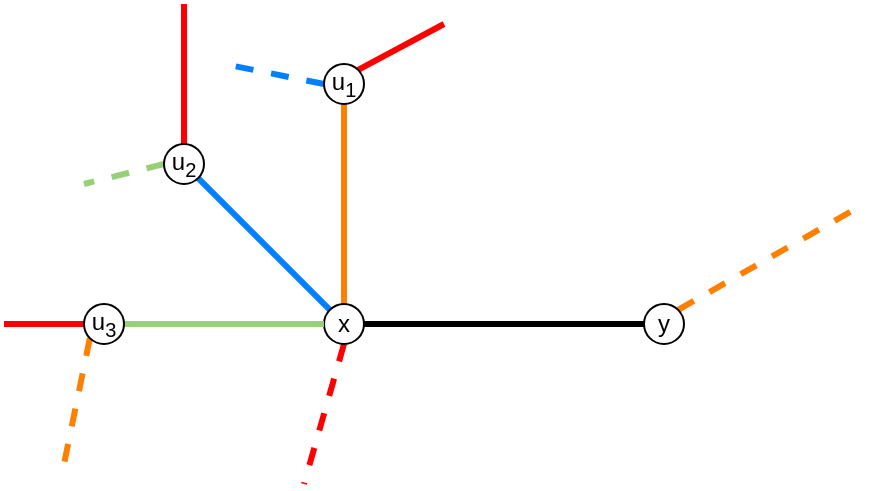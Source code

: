 <mxfile version="13.7.7" type="device"><diagram id="ZjUEnFiV5vJl2wLF2gZp" name="Page-1"><mxGraphModel dx="1162" dy="654" grid="1" gridSize="10" guides="1" tooltips="1" connect="1" arrows="1" fold="1" page="1" pageScale="1" pageWidth="2000" pageHeight="900" math="0" shadow="0"><root><mxCell id="0"/><mxCell id="1" parent="0"/><mxCell id="JeCc3-Yz0fm91ij1ouBe-13" style="edgeStyle=none;rounded=0;orthogonalLoop=1;jettySize=auto;html=1;exitX=0;exitY=0.5;exitDx=0;exitDy=0;dashed=1;endArrow=none;endFill=0;strokeWidth=3;strokeColor=#97D077;" edge="1" parent="1" source="JeCc3-Yz0fm91ij1ouBe-1"><mxGeometry relative="1" as="geometry"><mxPoint x="150" y="250" as="targetPoint"/></mxGeometry></mxCell><mxCell id="JeCc3-Yz0fm91ij1ouBe-17" style="edgeStyle=none;rounded=0;orthogonalLoop=1;jettySize=auto;html=1;exitX=1;exitY=1;exitDx=0;exitDy=0;entryX=0;entryY=0;entryDx=0;entryDy=0;endArrow=none;endFill=0;strokeWidth=3;strokeColor=#007FFF;" edge="1" parent="1" source="JeCc3-Yz0fm91ij1ouBe-1" target="JeCc3-Yz0fm91ij1ouBe-2"><mxGeometry relative="1" as="geometry"/></mxCell><mxCell id="JeCc3-Yz0fm91ij1ouBe-23" style="edgeStyle=none;rounded=0;orthogonalLoop=1;jettySize=auto;html=1;exitX=0.5;exitY=0;exitDx=0;exitDy=0;endArrow=none;endFill=0;strokeWidth=3;strokeColor=#FF0000;" edge="1" parent="1" source="JeCc3-Yz0fm91ij1ouBe-1"><mxGeometry relative="1" as="geometry"><mxPoint x="200" y="160" as="targetPoint"/></mxGeometry></mxCell><mxCell id="JeCc3-Yz0fm91ij1ouBe-1" value="&lt;span&gt;u&lt;/span&gt;&lt;sub&gt;2&lt;/sub&gt;" style="ellipse;whiteSpace=wrap;html=1;aspect=fixed;" vertex="1" parent="1"><mxGeometry x="190" y="230" width="20" height="20" as="geometry"/></mxCell><mxCell id="JeCc3-Yz0fm91ij1ouBe-15" style="edgeStyle=none;rounded=0;orthogonalLoop=1;jettySize=auto;html=1;exitX=0.5;exitY=1;exitDx=0;exitDy=0;dashed=1;endArrow=none;endFill=0;strokeWidth=3;strokeColor=#FF0000;" edge="1" parent="1" source="JeCc3-Yz0fm91ij1ouBe-2"><mxGeometry relative="1" as="geometry"><mxPoint x="260" y="400" as="targetPoint"/></mxGeometry></mxCell><mxCell id="JeCc3-Yz0fm91ij1ouBe-16" style="edgeStyle=none;rounded=0;orthogonalLoop=1;jettySize=auto;html=1;exitX=1;exitY=0.5;exitDx=0;exitDy=0;entryX=0;entryY=0.5;entryDx=0;entryDy=0;endArrow=none;endFill=0;strokeWidth=3;" edge="1" parent="1" source="JeCc3-Yz0fm91ij1ouBe-2" target="JeCc3-Yz0fm91ij1ouBe-9"><mxGeometry relative="1" as="geometry"/></mxCell><mxCell id="JeCc3-Yz0fm91ij1ouBe-19" style="edgeStyle=none;rounded=0;orthogonalLoop=1;jettySize=auto;html=1;exitX=0.5;exitY=0;exitDx=0;exitDy=0;entryX=0.5;entryY=1;entryDx=0;entryDy=0;endArrow=none;endFill=0;strokeColor=#000000;strokeWidth=3;" edge="1" parent="1" source="JeCc3-Yz0fm91ij1ouBe-2" target="JeCc3-Yz0fm91ij1ouBe-3"><mxGeometry relative="1" as="geometry"/></mxCell><mxCell id="JeCc3-Yz0fm91ij1ouBe-20" value="" style="edgeStyle=none;rounded=0;orthogonalLoop=1;jettySize=auto;html=1;endArrow=none;endFill=0;strokeWidth=3;strokeColor=#FF8000;" edge="1" parent="1" source="JeCc3-Yz0fm91ij1ouBe-2" target="JeCc3-Yz0fm91ij1ouBe-3"><mxGeometry relative="1" as="geometry"/></mxCell><mxCell id="JeCc3-Yz0fm91ij1ouBe-2" value="x" style="ellipse;whiteSpace=wrap;html=1;aspect=fixed;" vertex="1" parent="1"><mxGeometry x="270" y="310" width="20" height="20" as="geometry"/></mxCell><mxCell id="JeCc3-Yz0fm91ij1ouBe-12" style="edgeStyle=none;rounded=0;orthogonalLoop=1;jettySize=auto;html=1;exitX=0;exitY=0.5;exitDx=0;exitDy=0;dashed=1;endArrow=none;endFill=0;strokeWidth=3;strokeColor=#007FFF;" edge="1" parent="1" source="JeCc3-Yz0fm91ij1ouBe-3"><mxGeometry relative="1" as="geometry"><mxPoint x="220" y="190" as="targetPoint"/></mxGeometry></mxCell><mxCell id="JeCc3-Yz0fm91ij1ouBe-21" style="edgeStyle=none;rounded=0;orthogonalLoop=1;jettySize=auto;html=1;exitX=1;exitY=0;exitDx=0;exitDy=0;endArrow=none;endFill=0;strokeWidth=3;strokeColor=#FF0000;" edge="1" parent="1" source="JeCc3-Yz0fm91ij1ouBe-3"><mxGeometry relative="1" as="geometry"><mxPoint x="330" y="170" as="targetPoint"/></mxGeometry></mxCell><mxCell id="JeCc3-Yz0fm91ij1ouBe-3" value="u&lt;sub&gt;1&lt;/sub&gt;" style="ellipse;whiteSpace=wrap;html=1;aspect=fixed;" vertex="1" parent="1"><mxGeometry x="270" y="190" width="20" height="20" as="geometry"/></mxCell><mxCell id="JeCc3-Yz0fm91ij1ouBe-14" style="edgeStyle=none;rounded=0;orthogonalLoop=1;jettySize=auto;html=1;exitX=0;exitY=1;exitDx=0;exitDy=0;dashed=1;endArrow=none;endFill=0;strokeColor=#FF8000;strokeWidth=3;" edge="1" parent="1" source="JeCc3-Yz0fm91ij1ouBe-4"><mxGeometry relative="1" as="geometry"><mxPoint x="140" y="390" as="targetPoint"/></mxGeometry></mxCell><mxCell id="JeCc3-Yz0fm91ij1ouBe-18" style="edgeStyle=none;rounded=0;orthogonalLoop=1;jettySize=auto;html=1;exitX=1;exitY=0.5;exitDx=0;exitDy=0;entryX=0;entryY=0.5;entryDx=0;entryDy=0;endArrow=none;endFill=0;strokeWidth=3;strokeColor=#97D077;" edge="1" parent="1" source="JeCc3-Yz0fm91ij1ouBe-4" target="JeCc3-Yz0fm91ij1ouBe-2"><mxGeometry relative="1" as="geometry"/></mxCell><mxCell id="JeCc3-Yz0fm91ij1ouBe-24" style="edgeStyle=none;rounded=0;orthogonalLoop=1;jettySize=auto;html=1;exitX=0;exitY=0.5;exitDx=0;exitDy=0;endArrow=none;endFill=0;strokeWidth=3;strokeColor=#FF0000;" edge="1" parent="1" source="JeCc3-Yz0fm91ij1ouBe-4"><mxGeometry relative="1" as="geometry"><mxPoint x="110" y="320" as="targetPoint"/></mxGeometry></mxCell><mxCell id="JeCc3-Yz0fm91ij1ouBe-4" value="u&lt;sub&gt;3&lt;/sub&gt;" style="ellipse;whiteSpace=wrap;html=1;aspect=fixed;" vertex="1" parent="1"><mxGeometry x="150" y="310" width="20" height="20" as="geometry"/></mxCell><mxCell id="JeCc3-Yz0fm91ij1ouBe-10" style="rounded=0;orthogonalLoop=1;jettySize=auto;html=1;exitX=1;exitY=0;exitDx=0;exitDy=0;endArrow=none;endFill=0;strokeWidth=3;dashed=1;strokeColor=#FF8000;" edge="1" parent="1" source="JeCc3-Yz0fm91ij1ouBe-9"><mxGeometry relative="1" as="geometry"><mxPoint x="540" y="260" as="targetPoint"/></mxGeometry></mxCell><mxCell id="JeCc3-Yz0fm91ij1ouBe-9" value="y" style="ellipse;whiteSpace=wrap;html=1;aspect=fixed;" vertex="1" parent="1"><mxGeometry x="430" y="310" width="20" height="20" as="geometry"/></mxCell></root></mxGraphModel></diagram></mxfile>